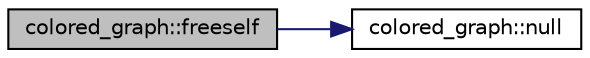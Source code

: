 digraph "colored_graph::freeself"
{
  edge [fontname="Helvetica",fontsize="10",labelfontname="Helvetica",labelfontsize="10"];
  node [fontname="Helvetica",fontsize="10",shape=record];
  rankdir="LR";
  Node343 [label="colored_graph::freeself",height=0.2,width=0.4,color="black", fillcolor="grey75", style="filled", fontcolor="black"];
  Node343 -> Node344 [color="midnightblue",fontsize="10",style="solid",fontname="Helvetica"];
  Node344 [label="colored_graph::null",height=0.2,width=0.4,color="black", fillcolor="white", style="filled",URL="$dc/de2/classcolored__graph.html#ac73b077b50e6439a617aec3f1f3fd864"];
}

